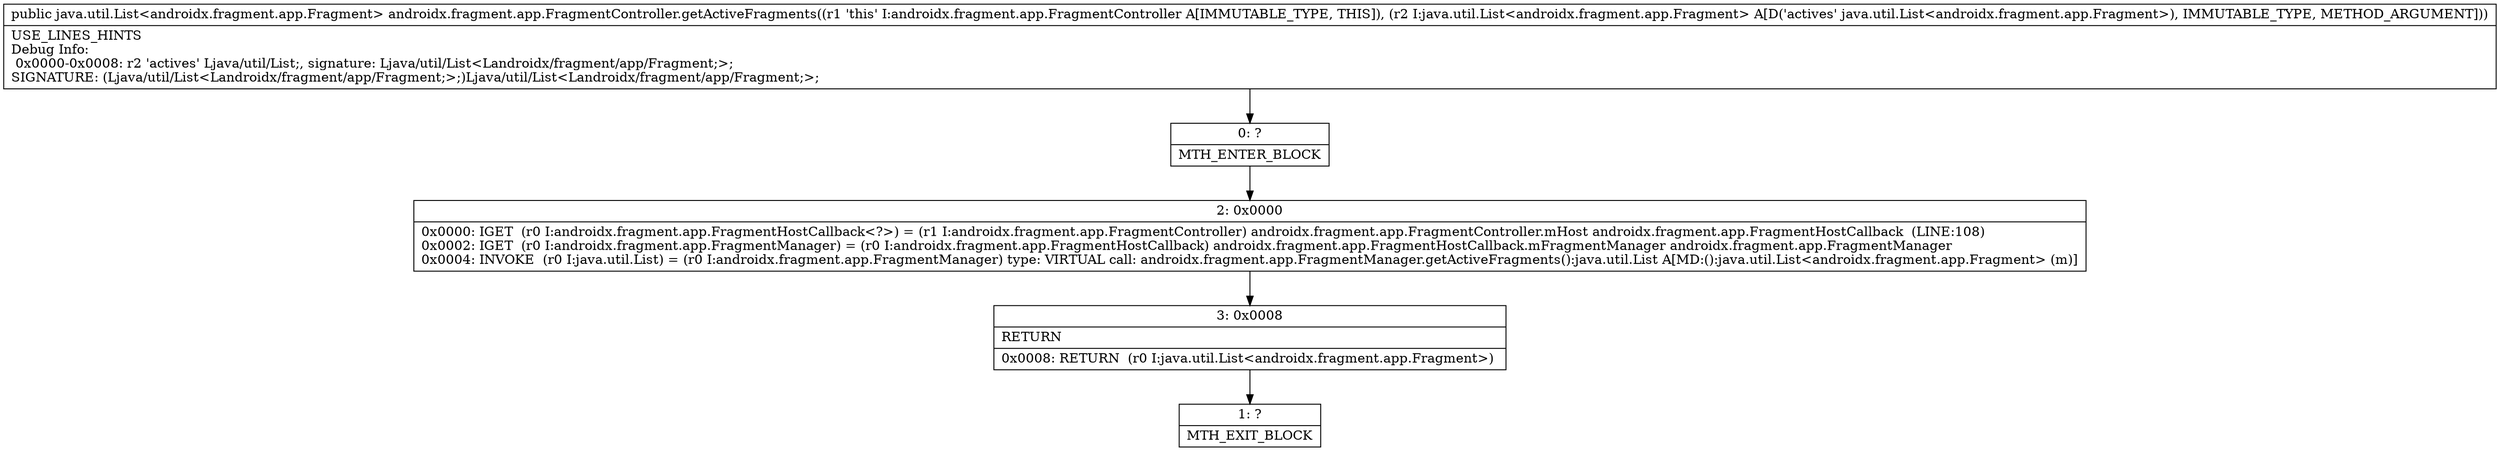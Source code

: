 digraph "CFG forandroidx.fragment.app.FragmentController.getActiveFragments(Ljava\/util\/List;)Ljava\/util\/List;" {
Node_0 [shape=record,label="{0\:\ ?|MTH_ENTER_BLOCK\l}"];
Node_2 [shape=record,label="{2\:\ 0x0000|0x0000: IGET  (r0 I:androidx.fragment.app.FragmentHostCallback\<?\>) = (r1 I:androidx.fragment.app.FragmentController) androidx.fragment.app.FragmentController.mHost androidx.fragment.app.FragmentHostCallback  (LINE:108)\l0x0002: IGET  (r0 I:androidx.fragment.app.FragmentManager) = (r0 I:androidx.fragment.app.FragmentHostCallback) androidx.fragment.app.FragmentHostCallback.mFragmentManager androidx.fragment.app.FragmentManager \l0x0004: INVOKE  (r0 I:java.util.List) = (r0 I:androidx.fragment.app.FragmentManager) type: VIRTUAL call: androidx.fragment.app.FragmentManager.getActiveFragments():java.util.List A[MD:():java.util.List\<androidx.fragment.app.Fragment\> (m)]\l}"];
Node_3 [shape=record,label="{3\:\ 0x0008|RETURN\l|0x0008: RETURN  (r0 I:java.util.List\<androidx.fragment.app.Fragment\>) \l}"];
Node_1 [shape=record,label="{1\:\ ?|MTH_EXIT_BLOCK\l}"];
MethodNode[shape=record,label="{public java.util.List\<androidx.fragment.app.Fragment\> androidx.fragment.app.FragmentController.getActiveFragments((r1 'this' I:androidx.fragment.app.FragmentController A[IMMUTABLE_TYPE, THIS]), (r2 I:java.util.List\<androidx.fragment.app.Fragment\> A[D('actives' java.util.List\<androidx.fragment.app.Fragment\>), IMMUTABLE_TYPE, METHOD_ARGUMENT]))  | USE_LINES_HINTS\lDebug Info:\l  0x0000\-0x0008: r2 'actives' Ljava\/util\/List;, signature: Ljava\/util\/List\<Landroidx\/fragment\/app\/Fragment;\>;\lSIGNATURE: (Ljava\/util\/List\<Landroidx\/fragment\/app\/Fragment;\>;)Ljava\/util\/List\<Landroidx\/fragment\/app\/Fragment;\>;\l}"];
MethodNode -> Node_0;Node_0 -> Node_2;
Node_2 -> Node_3;
Node_3 -> Node_1;
}


